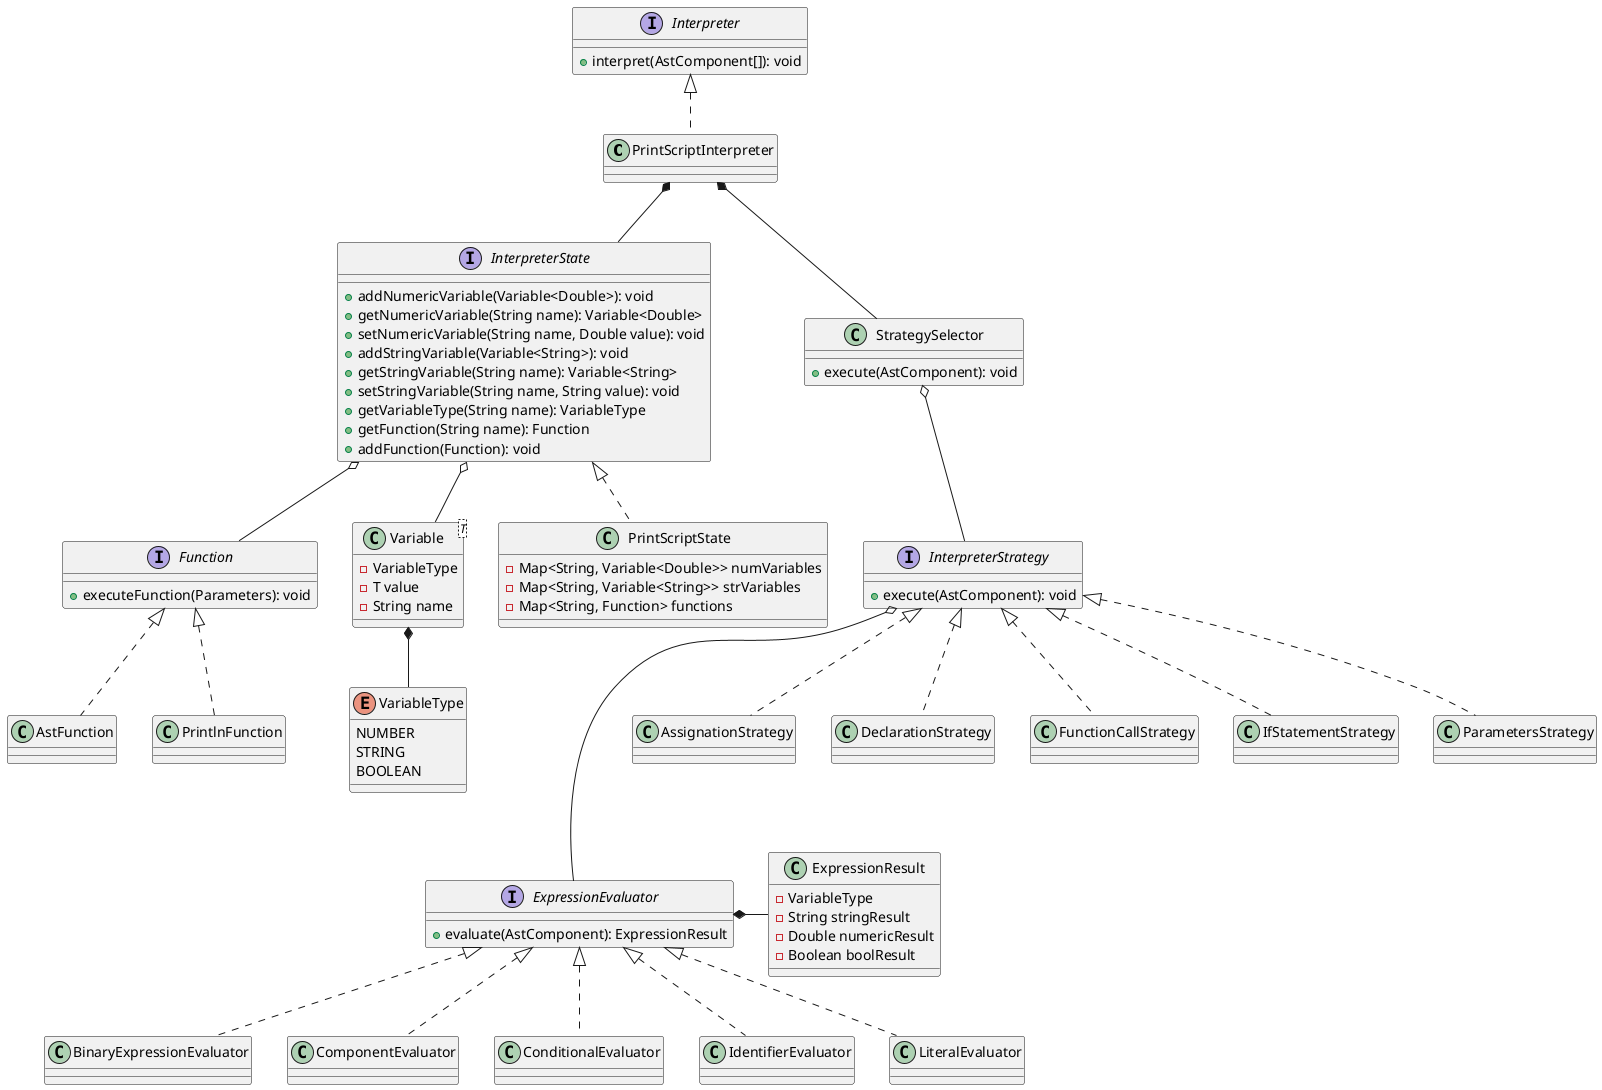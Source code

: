 @startuml
PrintScriptInterpreter *-- InterpreterState
PrintScriptInterpreter *-- StrategySelector
InterpreterState o-- Function
InterpreterState o-- Variable
Variable *-- VariableType
ExpressionEvaluator *- ExpressionResult
StrategySelector o-- InterpreterStrategy
InterpreterStrategy o--- ExpressionEvaluator
interface Interpreter {
    +interpret(AstComponent[]): void
}
interface Function {
    +executeFunction(Parameters): void

}
interface InterpreterState {
    +addNumericVariable(Variable<Double>): void
    +getNumericVariable(String name): Variable<Double>
    +setNumericVariable(String name, Double value): void
    +addStringVariable(Variable<String>): void
    +getStringVariable(String name): Variable<String>
    +setStringVariable(String name, String value): void
    +getVariableType(String name): VariableType
    +getFunction(String name): Function
    +addFunction(Function): void
}
class AstFunction implements Function
class PrintlnFunction implements Function
class PrintScriptInterpreter implements Interpreter
class PrintScriptState implements InterpreterState {
    -Map<String, Variable<Double>> numVariables
    -Map<String, Variable<String>> strVariables
    -Map<String, Function> functions
}
class StrategySelector {
    +execute(AstComponent): void
}
class Variable<T> {
    -VariableType
    -T value
    -String name
}
enum VariableType {
    NUMBER
    STRING
    BOOLEAN
}
class BinaryExpressionEvaluator implements ExpressionEvaluator
class ComponentEvaluator implements ExpressionEvaluator
class ConditionalEvaluator implements ExpressionEvaluator
class ExpressionResult {
    -VariableType
    -String stringResult
    -Double numericResult
    -Boolean boolResult
}
class IdentifierEvaluator implements ExpressionEvaluator
class LiteralEvaluator implements ExpressionEvaluator
interface ExpressionEvaluator {
    +evaluate(AstComponent): ExpressionResult
}
class AssignationStrategy implements InterpreterStrategy
class DeclarationStrategy implements InterpreterStrategy
class FunctionCallStrategy implements InterpreterStrategy
class IfStatementStrategy implements InterpreterStrategy
class ParametersStrategy implements InterpreterStrategy
interface InterpreterStrategy {
    +execute(AstComponent): void
}
@enduml